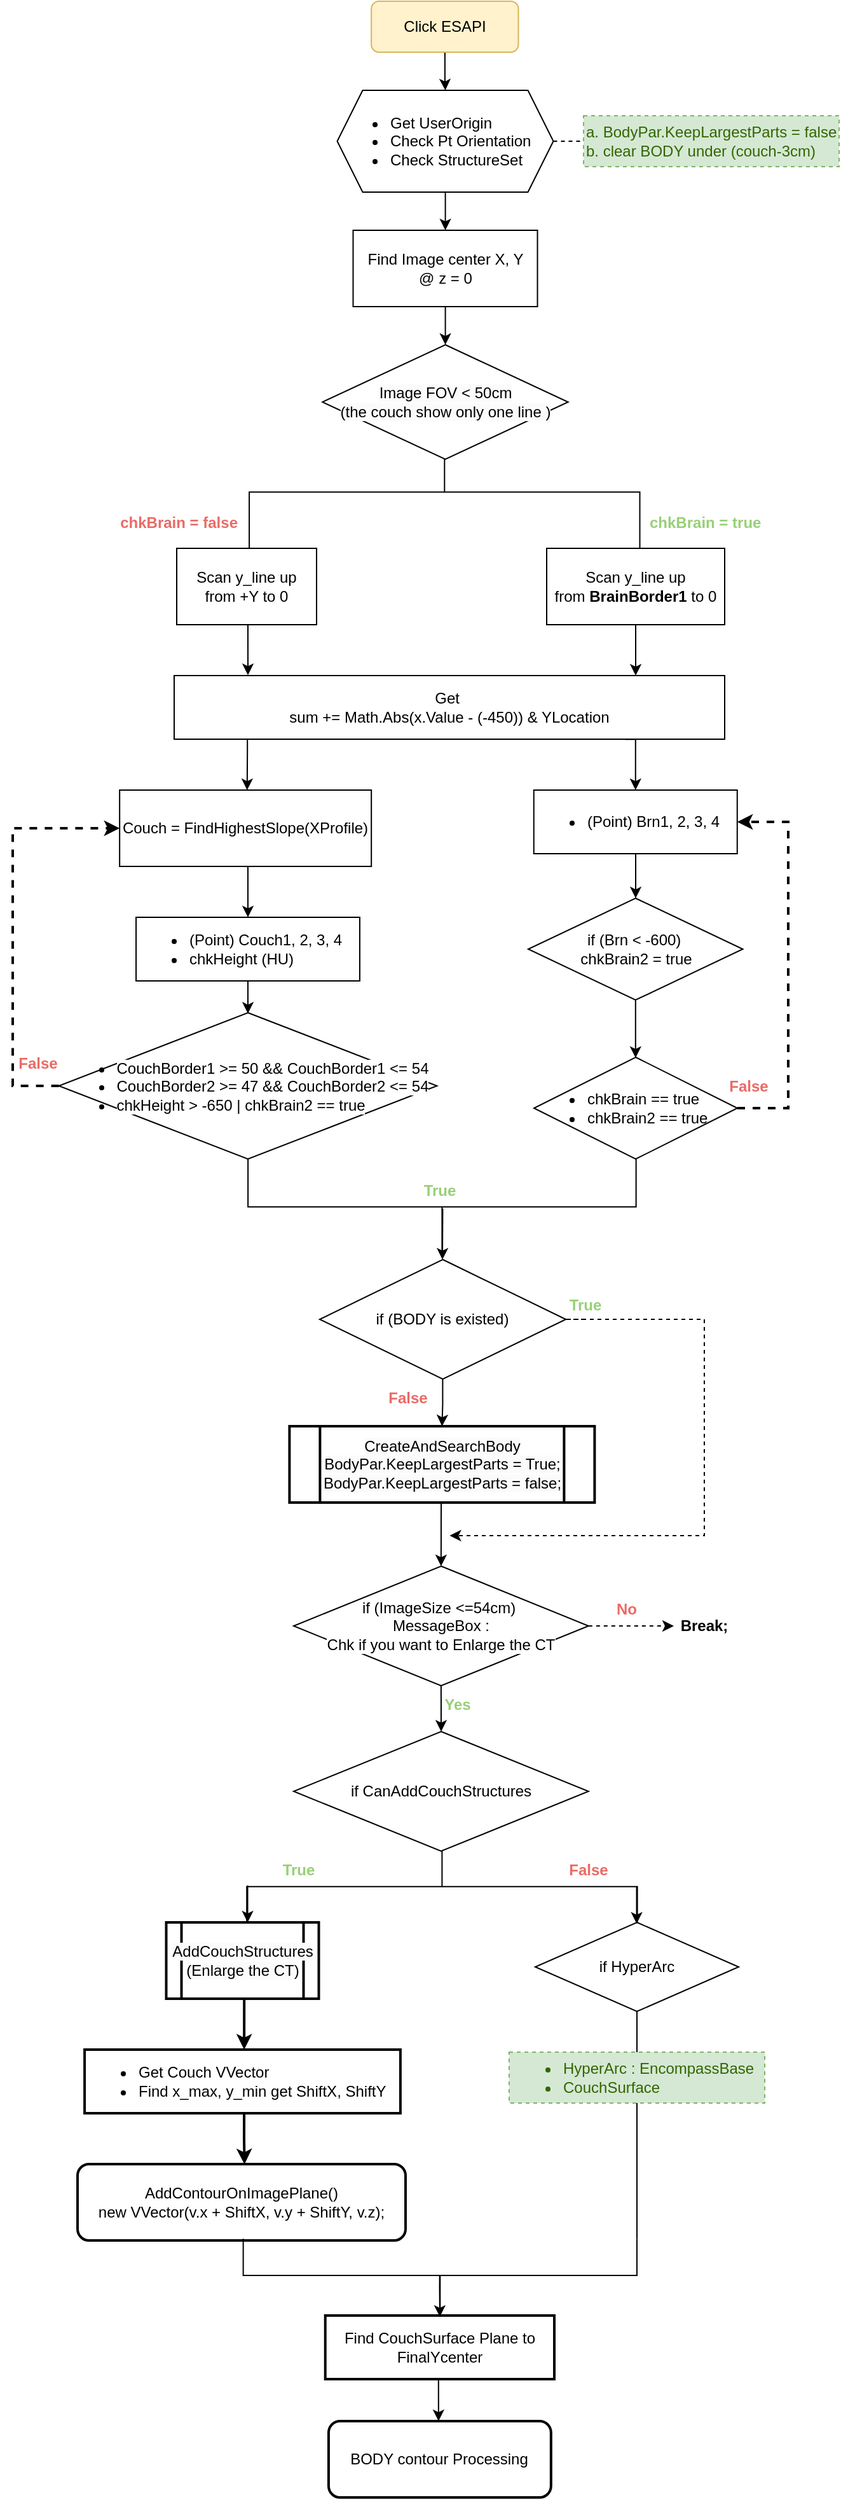 <mxfile version="21.5.0" type="github">
  <diagram name="第 1 页" id="x1ljfz-qSG_obq4z1dJh">
    <mxGraphModel dx="883" dy="1272" grid="1" gridSize="10" guides="1" tooltips="1" connect="1" arrows="1" fold="1" page="1" pageScale="1" pageWidth="827" pageHeight="1169" math="0" shadow="0">
      <root>
        <mxCell id="0" />
        <mxCell id="1" parent="0" />
        <mxCell id="LTVYAx_PnS-_SqXySAhT-7" value="" style="edgeStyle=orthogonalEdgeStyle;rounded=0;orthogonalLoop=1;jettySize=auto;html=1;" parent="1" source="LTVYAx_PnS-_SqXySAhT-5" target="LTVYAx_PnS-_SqXySAhT-6" edge="1">
          <mxGeometry relative="1" as="geometry" />
        </mxCell>
        <mxCell id="LTVYAx_PnS-_SqXySAhT-5" value="&lt;ul&gt;&lt;li&gt;Get UserOrigin&lt;/li&gt;&lt;li style=&quot;&quot;&gt;Check Pt Orientation&lt;/li&gt;&lt;li style=&quot;&quot;&gt;Check StructureSet&amp;nbsp;&lt;/li&gt;&lt;/ul&gt;" style="shape=hexagon;perimeter=hexagonPerimeter2;whiteSpace=wrap;html=1;fixedSize=1;align=left;" parent="1" vertex="1">
          <mxGeometry x="325.25" y="160" width="170" height="80" as="geometry" />
        </mxCell>
        <mxCell id="LTVYAx_PnS-_SqXySAhT-42" value="" style="edgeStyle=orthogonalEdgeStyle;rounded=0;orthogonalLoop=1;jettySize=auto;html=1;" parent="1" source="LTVYAx_PnS-_SqXySAhT-6" target="LTVYAx_PnS-_SqXySAhT-41" edge="1">
          <mxGeometry relative="1" as="geometry" />
        </mxCell>
        <mxCell id="LTVYAx_PnS-_SqXySAhT-6" value="Find Image center X, Y &lt;br&gt;@ z = 0" style="whiteSpace=wrap;html=1;align=center;" parent="1" vertex="1">
          <mxGeometry x="337.75" y="270" width="145" height="60" as="geometry" />
        </mxCell>
        <mxCell id="LTVYAx_PnS-_SqXySAhT-11" value="" style="strokeWidth=1;html=1;shape=mxgraph.flowchart.annotation_2;align=left;labelPosition=right;pointerEvents=1;rotation=90;" parent="1" vertex="1">
          <mxGeometry x="353.72" y="322.21" width="111.87" height="307.19" as="geometry" />
        </mxCell>
        <mxCell id="LTVYAx_PnS-_SqXySAhT-20" value="" style="edgeStyle=orthogonalEdgeStyle;rounded=0;orthogonalLoop=1;jettySize=auto;html=1;entryX=0.134;entryY=-0.008;entryDx=0;entryDy=0;entryPerimeter=0;exitX=0.533;exitY=0.99;exitDx=0;exitDy=0;exitPerimeter=0;" parent="1" source="LTVYAx_PnS-_SqXySAhT-14" target="LTVYAx_PnS-_SqXySAhT-19" edge="1">
          <mxGeometry relative="1" as="geometry">
            <mxPoint x="258" y="580" as="sourcePoint" />
            <mxPoint x="257.76" y="622.16" as="targetPoint" />
            <Array as="points">
              <mxPoint x="255" y="579" />
            </Array>
          </mxGeometry>
        </mxCell>
        <mxCell id="LTVYAx_PnS-_SqXySAhT-14" value="Scan y_line up &lt;br&gt;from +Y to 0" style="rounded=0;whiteSpace=wrap;html=1;" parent="1" vertex="1">
          <mxGeometry x="199" y="520" width="110" height="60" as="geometry" />
        </mxCell>
        <mxCell id="LTVYAx_PnS-_SqXySAhT-16" value="chkBrain = true" style="text;whiteSpace=wrap;html=1;fontColor=#97D077;fontStyle=1" parent="1" vertex="1">
          <mxGeometry x="569" y="486" width="110" height="20" as="geometry" />
        </mxCell>
        <mxCell id="LTVYAx_PnS-_SqXySAhT-17" value="chkBrain = false" style="text;whiteSpace=wrap;html=1;align=right;fontColor=#EA6B66;fontStyle=1" parent="1" vertex="1">
          <mxGeometry x="149" y="486" width="100" height="20" as="geometry" />
        </mxCell>
        <mxCell id="LTVYAx_PnS-_SqXySAhT-27" value="" style="edgeStyle=orthogonalEdgeStyle;rounded=0;orthogonalLoop=1;jettySize=auto;html=1;exitX=0.551;exitY=1;exitDx=0;exitDy=0;exitPerimeter=0;" parent="1" source="LTVYAx_PnS-_SqXySAhT-18" target="LTVYAx_PnS-_SqXySAhT-19" edge="1">
          <mxGeometry relative="1" as="geometry">
            <mxPoint x="560" y="580" as="sourcePoint" />
            <mxPoint x="560" y="620" as="targetPoint" />
            <Array as="points">
              <mxPoint x="560" y="580" />
            </Array>
          </mxGeometry>
        </mxCell>
        <mxCell id="LTVYAx_PnS-_SqXySAhT-18" value="Scan y_line up &lt;br&gt;from &lt;b&gt;BrainBorder1&lt;/b&gt; to 0" style="rounded=0;whiteSpace=wrap;html=1;" parent="1" vertex="1">
          <mxGeometry x="490" y="520" width="140" height="60" as="geometry" />
        </mxCell>
        <mxCell id="LTVYAx_PnS-_SqXySAhT-29" value="" style="edgeStyle=orthogonalEdgeStyle;rounded=0;orthogonalLoop=1;jettySize=auto;html=1;exitX=0.133;exitY=0.998;exitDx=0;exitDy=0;exitPerimeter=0;entryX=0.31;entryY=0;entryDx=0;entryDy=0;entryPerimeter=0;" parent="1" source="LTVYAx_PnS-_SqXySAhT-19" edge="1">
          <mxGeometry relative="1" as="geometry">
            <mxPoint x="251.48" y="678.8" as="sourcePoint" />
            <mxPoint x="254.38" y="710" as="targetPoint" />
            <Array as="points">
              <mxPoint x="255" y="679" />
              <mxPoint x="254" y="679" />
            </Array>
          </mxGeometry>
        </mxCell>
        <mxCell id="LTVYAx_PnS-_SqXySAhT-71" style="edgeStyle=orthogonalEdgeStyle;rounded=0;orthogonalLoop=1;jettySize=auto;html=1;entryX=0.5;entryY=0;entryDx=0;entryDy=0;exitX=0.819;exitY=1.002;exitDx=0;exitDy=0;exitPerimeter=0;" parent="1" source="LTVYAx_PnS-_SqXySAhT-19" target="LTVYAx_PnS-_SqXySAhT-54" edge="1">
          <mxGeometry relative="1" as="geometry">
            <mxPoint x="539" y="680" as="sourcePoint" />
            <mxPoint x="525.92" y="709.2" as="targetPoint" />
            <Array as="points">
              <mxPoint x="560" y="670" />
            </Array>
          </mxGeometry>
        </mxCell>
        <mxCell id="LTVYAx_PnS-_SqXySAhT-19" value="Get&amp;nbsp;&lt;br&gt;sum += Math.Abs(x.Value - (-450)) &amp;amp; YLocation" style="rounded=0;whiteSpace=wrap;html=1;" parent="1" vertex="1">
          <mxGeometry x="197" y="620" width="433" height="50" as="geometry" />
        </mxCell>
        <mxCell id="LTVYAx_PnS-_SqXySAhT-31" value="" style="strokeWidth=1;html=1;shape=mxgraph.flowchart.annotation_2;align=left;labelPosition=right;pointerEvents=1;rotation=-90;" parent="1" vertex="1">
          <mxGeometry x="368.24" y="885" width="78.91" height="305.25" as="geometry" />
        </mxCell>
        <mxCell id="LTVYAx_PnS-_SqXySAhT-70" value="" style="edgeStyle=orthogonalEdgeStyle;rounded=0;orthogonalLoop=1;jettySize=auto;html=1;" parent="1" edge="1">
          <mxGeometry relative="1" as="geometry">
            <mxPoint x="255" y="860" as="sourcePoint" />
            <mxPoint x="255" y="885.654" as="targetPoint" />
            <Array as="points">
              <mxPoint x="255" y="870" />
              <mxPoint x="255" y="870" />
            </Array>
          </mxGeometry>
        </mxCell>
        <mxCell id="LTVYAx_PnS-_SqXySAhT-37" value="&lt;ul&gt;&lt;li&gt;(Point) Couch1, 2, 3, 4&amp;nbsp;&lt;/li&gt;&lt;li&gt;chkHeight (HU)&lt;/li&gt;&lt;/ul&gt;" style="rounded=0;whiteSpace=wrap;html=1;align=left;" parent="1" vertex="1">
          <mxGeometry x="167.03" y="810" width="175.94" height="50" as="geometry" />
        </mxCell>
        <mxCell id="LTVYAx_PnS-_SqXySAhT-41" value="&lt;span style=&quot;color: rgb(0, 0, 0); font-family: Helvetica; font-size: 12px; font-style: normal; font-variant-ligatures: normal; font-variant-caps: normal; font-weight: 400; letter-spacing: normal; orphans: 2; text-align: left; text-indent: 0px; text-transform: none; widows: 2; word-spacing: 0px; -webkit-text-stroke-width: 0px; background-color: rgb(251, 251, 251); text-decoration-thickness: initial; text-decoration-style: initial; text-decoration-color: initial; float: none; display: inline !important;&quot;&gt;Image FOV &amp;lt; 50cm&lt;/span&gt;&lt;br style=&quot;border-color: var(--border-color); color: rgb(0, 0, 0); font-family: Helvetica; font-size: 12px; font-style: normal; font-variant-ligatures: normal; font-variant-caps: normal; font-weight: 400; letter-spacing: normal; orphans: 2; text-align: left; text-indent: 0px; text-transform: none; widows: 2; word-spacing: 0px; -webkit-text-stroke-width: 0px; background-color: rgb(251, 251, 251); text-decoration-thickness: initial; text-decoration-style: initial; text-decoration-color: initial;&quot;&gt;&lt;span style=&quot;color: rgb(0, 0, 0); font-family: Helvetica; font-size: 12px; font-style: normal; font-variant-ligatures: normal; font-variant-caps: normal; font-weight: 400; letter-spacing: normal; orphans: 2; text-align: left; text-indent: 0px; text-transform: none; widows: 2; word-spacing: 0px; -webkit-text-stroke-width: 0px; background-color: rgb(251, 251, 251); text-decoration-thickness: initial; text-decoration-style: initial; text-decoration-color: initial; float: none; display: inline !important;&quot;&gt;(the couch show only one line )&lt;/span&gt;" style="rhombus;whiteSpace=wrap;html=1;" parent="1" vertex="1">
          <mxGeometry x="313.66" y="360" width="193.19" height="90" as="geometry" />
        </mxCell>
        <mxCell id="LTVYAx_PnS-_SqXySAhT-68" value="" style="edgeStyle=orthogonalEdgeStyle;rounded=0;orthogonalLoop=1;jettySize=auto;html=1;" parent="1" edge="1">
          <mxGeometry relative="1" as="geometry">
            <Array as="points">
              <mxPoint x="560" y="890" />
              <mxPoint x="560" y="890" />
            </Array>
            <mxPoint x="559.907" y="874.992" as="sourcePoint" />
            <mxPoint x="559.907" y="920.453" as="targetPoint" />
          </mxGeometry>
        </mxCell>
        <mxCell id="LTVYAx_PnS-_SqXySAhT-43" value="if (Brn &amp;lt; -600)&amp;nbsp; &lt;br&gt;chkBrain2 = true" style="rhombus;whiteSpace=wrap;html=1;align=center;rounded=0;verticalAlign=middle;" parent="1" vertex="1">
          <mxGeometry x="475.5" y="795" width="168.75" height="80" as="geometry" />
        </mxCell>
        <mxCell id="LTVYAx_PnS-_SqXySAhT-55" value="" style="edgeStyle=orthogonalEdgeStyle;rounded=0;orthogonalLoop=1;jettySize=auto;html=1;" parent="1" edge="1">
          <mxGeometry relative="1" as="geometry">
            <mxPoint x="255.0" y="770" as="sourcePoint" />
            <mxPoint x="255.0" y="810" as="targetPoint" />
            <Array as="points">
              <mxPoint x="255" y="800" />
              <mxPoint x="255" y="800" />
            </Array>
          </mxGeometry>
        </mxCell>
        <mxCell id="LTVYAx_PnS-_SqXySAhT-28" value="Couch = FindHighestSlope(XProfile)" style="whiteSpace=wrap;html=1;rounded=0;" parent="1" vertex="1">
          <mxGeometry x="154.09" y="710" width="198" height="60" as="geometry" />
        </mxCell>
        <mxCell id="LTVYAx_PnS-_SqXySAhT-80" style="edgeStyle=orthogonalEdgeStyle;rounded=0;orthogonalLoop=1;jettySize=auto;html=1;entryX=0;entryY=0.5;entryDx=0;entryDy=0;dashed=1;strokeWidth=2;" parent="1" source="LTVYAx_PnS-_SqXySAhT-46" target="LTVYAx_PnS-_SqXySAhT-28" edge="1">
          <mxGeometry relative="1" as="geometry">
            <Array as="points">
              <mxPoint x="70" y="942" />
              <mxPoint x="70" y="740" />
            </Array>
          </mxGeometry>
        </mxCell>
        <mxCell id="LTVYAx_PnS-_SqXySAhT-46" value="&lt;div style=&quot;text-align: left;&quot;&gt;&lt;ul&gt;&lt;li&gt;&lt;span style=&quot;background-color: rgb(255, 255, 255);&quot;&gt;CouchBorder1 &amp;gt;= 50 &amp;amp;&amp;amp; CouchBorder1 &amp;lt;= 54&lt;/span&gt;&lt;/li&gt;&lt;li&gt;&lt;span style=&quot;background-color: rgb(255, 255, 255);&quot;&gt;CouchBorder2 &amp;gt;= 47 &amp;amp;&amp;amp; CouchBorder2 &amp;lt;= 54&lt;br&gt;&lt;/span&gt;&lt;/li&gt;&lt;li&gt;&lt;span style=&quot;background-color: rgb(255, 255, 255);&quot;&gt;chkHeight &amp;gt; -650 | chkBrain2 == true&lt;/span&gt;&lt;/li&gt;&lt;/ul&gt;&lt;/div&gt;" style="rhombus;whiteSpace=wrap;html=1;rounded=0;" parent="1" vertex="1">
          <mxGeometry x="106.31" y="885" width="297.38" height="115" as="geometry" />
        </mxCell>
        <mxCell id="p7OBAl8m0kmdlYUJRd6V-2" style="edgeStyle=orthogonalEdgeStyle;rounded=0;orthogonalLoop=1;jettySize=auto;html=1;strokeWidth=2;" parent="1" edge="1">
          <mxGeometry relative="1" as="geometry">
            <mxPoint x="252.06" y="1700" as="targetPoint" />
            <mxPoint x="248.2" y="1655" as="sourcePoint" />
            <Array as="points">
              <mxPoint x="252.06" y="1655" />
            </Array>
          </mxGeometry>
        </mxCell>
        <mxCell id="LTVYAx_PnS-_SqXySAhT-69" value="" style="edgeStyle=orthogonalEdgeStyle;rounded=0;orthogonalLoop=1;jettySize=auto;html=1;" parent="1" edge="1">
          <mxGeometry relative="1" as="geometry">
            <Array as="points">
              <mxPoint x="560" y="770" />
              <mxPoint x="560" y="770" />
            </Array>
            <mxPoint x="560" y="760" as="sourcePoint" />
            <mxPoint x="560" y="795.044" as="targetPoint" />
          </mxGeometry>
        </mxCell>
        <mxCell id="LTVYAx_PnS-_SqXySAhT-54" value="&lt;ul&gt;&lt;li&gt;(Point)&amp;nbsp;Brn1, 2, 3, 4&amp;nbsp;&lt;/li&gt;&lt;/ul&gt;" style="rounded=0;whiteSpace=wrap;html=1;align=left;" parent="1" vertex="1">
          <mxGeometry x="479.88" y="710" width="160" height="50" as="geometry" />
        </mxCell>
        <mxCell id="LTVYAx_PnS-_SqXySAhT-73" style="edgeStyle=orthogonalEdgeStyle;rounded=0;orthogonalLoop=1;jettySize=auto;html=1;entryX=1;entryY=0.5;entryDx=0;entryDy=0;dashed=1;strokeWidth=2;" parent="1" source="LTVYAx_PnS-_SqXySAhT-67" target="LTVYAx_PnS-_SqXySAhT-54" edge="1">
          <mxGeometry relative="1" as="geometry">
            <mxPoint x="720" y="730" as="targetPoint" />
            <Array as="points">
              <mxPoint x="680" y="960" />
              <mxPoint x="680" y="735" />
            </Array>
          </mxGeometry>
        </mxCell>
        <mxCell id="LTVYAx_PnS-_SqXySAhT-67" value="&lt;ul&gt;&lt;li&gt;&lt;span style=&quot;background-color: initial;&quot;&gt;chkBrain == true&lt;/span&gt;&lt;/li&gt;&lt;li&gt;chkBrain2 == true&lt;/li&gt;&lt;/ul&gt;" style="rhombus;whiteSpace=wrap;html=1;rounded=0;align=left;" parent="1" vertex="1">
          <mxGeometry x="480" y="920" width="160" height="80" as="geometry" />
        </mxCell>
        <mxCell id="p7OBAl8m0kmdlYUJRd6V-9" style="edgeStyle=orthogonalEdgeStyle;rounded=0;orthogonalLoop=1;jettySize=auto;html=1;entryX=0.493;entryY=0.002;entryDx=0;entryDy=0;entryPerimeter=0;strokeWidth=2;" parent="1" edge="1">
          <mxGeometry relative="1" as="geometry">
            <mxPoint x="252.034" y="1750" as="sourcePoint" />
            <mxPoint x="252.29" y="1790.12" as="targetPoint" />
            <Array as="points">
              <mxPoint x="252.06" y="1770" />
              <mxPoint x="252.06" y="1770" />
            </Array>
          </mxGeometry>
        </mxCell>
        <mxCell id="p7OBAl8m0kmdlYUJRd6V-3" value="&lt;ul&gt;&lt;li style=&quot;&quot;&gt;Get Couch VVector&lt;/li&gt;&lt;li style=&quot;&quot;&gt;Find x_max, y_min get ShiftX, ShiftY&lt;/li&gt;&lt;/ul&gt;" style="rounded=0;whiteSpace=wrap;html=1;align=left;strokeWidth=2;" parent="1" vertex="1">
          <mxGeometry x="126.55" y="1700" width="248.4" height="50" as="geometry" />
        </mxCell>
        <mxCell id="p7OBAl8m0kmdlYUJRd6V-6" value="&lt;span style=&quot;color: rgb(0, 0, 0); font-family: Helvetica; font-size: 12px; font-style: normal; font-variant-ligatures: normal; font-variant-caps: normal; font-weight: 400; letter-spacing: normal; orphans: 2; text-align: center; text-indent: 0px; text-transform: none; widows: 2; word-spacing: 0px; -webkit-text-stroke-width: 0px; background-color: rgb(251, 251, 251); text-decoration-thickness: initial; text-decoration-style: initial; text-decoration-color: initial; float: none; display: inline !important;&quot;&gt;AddCouchStructures&lt;br&gt;(Enlarge the CT)&lt;br&gt;&lt;/span&gt;" style="shape=process;whiteSpace=wrap;html=1;backgroundOutline=1;strokeWidth=2;" parent="1" vertex="1">
          <mxGeometry x="190.75" y="1600" width="120" height="60" as="geometry" />
        </mxCell>
        <mxCell id="p7OBAl8m0kmdlYUJRd6V-7" value="AddContourOnImagePlane() &lt;br&gt;new VVector(v.x + ShiftX, v.y + ShiftY, v.z);" style="rounded=1;whiteSpace=wrap;html=1;strokeWidth=2;" parent="1" vertex="1">
          <mxGeometry x="121" y="1790" width="258" height="60" as="geometry" />
        </mxCell>
        <mxCell id="p7OBAl8m0kmdlYUJRd6V-11" value="" style="edgeStyle=orthogonalEdgeStyle;rounded=0;orthogonalLoop=1;jettySize=auto;html=1;" parent="1" source="p7OBAl8m0kmdlYUJRd6V-10" target="LTVYAx_PnS-_SqXySAhT-5" edge="1">
          <mxGeometry relative="1" as="geometry" />
        </mxCell>
        <mxCell id="p7OBAl8m0kmdlYUJRd6V-10" value="Click ESAPI" style="rounded=1;whiteSpace=wrap;html=1;fillColor=#fff2cc;strokeColor=#d6b656;" parent="1" vertex="1">
          <mxGeometry x="352.09" y="90" width="115.66" height="40" as="geometry" />
        </mxCell>
        <mxCell id="p7OBAl8m0kmdlYUJRd6V-12" value="True" style="text;html=1;strokeColor=none;fillColor=none;align=center;verticalAlign=middle;whiteSpace=wrap;rounded=0;fontColor=#97D077;fontStyle=1" parent="1" vertex="1">
          <mxGeometry x="375.94" y="1010" width="60" height="30" as="geometry" />
        </mxCell>
        <mxCell id="p7OBAl8m0kmdlYUJRd6V-13" value="False" style="text;html=1;strokeColor=none;fillColor=none;align=center;verticalAlign=middle;whiteSpace=wrap;rounded=0;fontColor=#EA6B66;fontStyle=1" parent="1" vertex="1">
          <mxGeometry x="619" y="927.5" width="60" height="30" as="geometry" />
        </mxCell>
        <mxCell id="p7OBAl8m0kmdlYUJRd6V-14" value="False" style="text;html=1;strokeColor=none;fillColor=none;align=center;verticalAlign=middle;whiteSpace=wrap;rounded=0;fontColor=#EA6B66;fontStyle=1" parent="1" vertex="1">
          <mxGeometry x="60" y="910" width="60" height="30" as="geometry" />
        </mxCell>
        <mxCell id="7x6FABwZxnRr2V_j7CdN-1" style="edgeStyle=orthogonalEdgeStyle;rounded=0;orthogonalLoop=1;jettySize=auto;html=1;dashed=1;startArrow=none;startFill=0;endArrow=none;endFill=0;strokeWidth=1;" parent="1" edge="1">
          <mxGeometry relative="1" as="geometry">
            <mxPoint x="520" y="200" as="targetPoint" />
            <mxPoint x="495.25" y="200" as="sourcePoint" />
          </mxGeometry>
        </mxCell>
        <mxCell id="7x6FABwZxnRr2V_j7CdN-2" value="&lt;span style=&quot;background-color: initial;&quot;&gt;a. BodyPar.KeepLargestParts = false&lt;/span&gt;&lt;br&gt;&lt;span style=&quot;background-color: initial;&quot;&gt;b. clear BODY under (couch-3cm)&amp;nbsp;&lt;/span&gt;" style="rounded=0;whiteSpace=wrap;html=1;dashed=1;strokeWidth=1;align=left;fillColor=#d5e8d4;strokeColor=#82b366;fontColor=#336600;" parent="1" vertex="1">
          <mxGeometry x="519" y="180" width="201" height="40" as="geometry" />
        </mxCell>
        <mxCell id="4svMNwHMsA5PGAplz-GQ-5" value="True" style="text;html=1;strokeColor=none;fillColor=none;align=center;verticalAlign=middle;whiteSpace=wrap;rounded=0;fontColor=#97D077;fontStyle=1" vertex="1" parent="1">
          <mxGeometry x="474.75" y="1100" width="91" height="30" as="geometry" />
        </mxCell>
        <mxCell id="4svMNwHMsA5PGAplz-GQ-6" value="False" style="text;html=1;strokeColor=none;fillColor=none;align=center;verticalAlign=middle;whiteSpace=wrap;rounded=0;fontColor=#EA6B66;fontStyle=1" vertex="1" parent="1">
          <mxGeometry x="325.82" y="1173" width="110.12" height="30" as="geometry" />
        </mxCell>
        <mxCell id="4svMNwHMsA5PGAplz-GQ-9" value="" style="endArrow=classic;html=1;rounded=0;" edge="1" parent="1">
          <mxGeometry width="50" height="50" relative="1" as="geometry">
            <mxPoint x="408.2" y="1039" as="sourcePoint" />
            <mxPoint x="408" y="1079" as="targetPoint" />
          </mxGeometry>
        </mxCell>
        <mxCell id="4svMNwHMsA5PGAplz-GQ-10" value="&lt;span style=&quot;orphans: 2; text-align: center; text-indent: 0px; widows: 2; background-color: rgb(251, 251, 251); text-decoration-thickness: initial; text-decoration-style: initial; text-decoration-color: initial; float: none; display: inline !important;&quot;&gt;CreateAndSearchBody&lt;br&gt;BodyPar.KeepLargestParts = True;&lt;br&gt;BodyPar.KeepLargestParts = false;&lt;br&gt;&lt;/span&gt;" style="shape=process;whiteSpace=wrap;html=1;backgroundOutline=1;strokeWidth=2;" vertex="1" parent="1">
          <mxGeometry x="287.7" y="1210" width="240" height="60" as="geometry" />
        </mxCell>
        <mxCell id="4svMNwHMsA5PGAplz-GQ-20" value="&lt;span style=&quot;background-color: rgb(255, 255, 255);&quot;&gt;if (ImageSize &amp;lt;=54cm)&amp;nbsp; &lt;br&gt;MessageBox : &lt;br&gt;Chk if you want to Enlarge the CT&lt;/span&gt;" style="rhombus;whiteSpace=wrap;html=1;align=center;rounded=0;verticalAlign=middle;" vertex="1" parent="1">
          <mxGeometry x="290.97" y="1320" width="231.94" height="94" as="geometry" />
        </mxCell>
        <mxCell id="4svMNwHMsA5PGAplz-GQ-21" value="" style="endArrow=classic;html=1;rounded=0;exitX=1;exitY=0.5;exitDx=0;exitDy=0;dashed=1;" edge="1" parent="1">
          <mxGeometry width="50" height="50" relative="1" as="geometry">
            <mxPoint x="522.91" y="1367" as="sourcePoint" />
            <mxPoint x="590" y="1367" as="targetPoint" />
          </mxGeometry>
        </mxCell>
        <mxCell id="4svMNwHMsA5PGAplz-GQ-22" value="No" style="text;html=1;strokeColor=none;fillColor=none;align=center;verticalAlign=middle;whiteSpace=wrap;rounded=0;fontColor=#EA6B66;fontStyle=1" vertex="1" parent="1">
          <mxGeometry x="522.91" y="1339.23" width="60" height="30" as="geometry" />
        </mxCell>
        <mxCell id="4svMNwHMsA5PGAplz-GQ-23" value="&lt;font color=&quot;#000000&quot;&gt;Break;&lt;/font&gt;" style="text;html=1;strokeColor=none;fillColor=none;align=center;verticalAlign=middle;whiteSpace=wrap;rounded=0;fontColor=#EA6B66;fontStyle=1" vertex="1" parent="1">
          <mxGeometry x="584.25" y="1352" width="60" height="30" as="geometry" />
        </mxCell>
        <mxCell id="4svMNwHMsA5PGAplz-GQ-27" value="" style="endArrow=classic;html=1;rounded=0;entryX=0.5;entryY=0;entryDx=0;entryDy=0;" edge="1" parent="1" target="4svMNwHMsA5PGAplz-GQ-20">
          <mxGeometry width="50" height="50" relative="1" as="geometry">
            <mxPoint x="407" y="1270" as="sourcePoint" />
            <mxPoint x="407" y="1297" as="targetPoint" />
          </mxGeometry>
        </mxCell>
        <mxCell id="4svMNwHMsA5PGAplz-GQ-28" value="" style="endArrow=classic;html=1;rounded=0;exitX=0.5;exitY=1;exitDx=0;exitDy=0;" edge="1" parent="1" source="4svMNwHMsA5PGAplz-GQ-20">
          <mxGeometry width="50" height="50" relative="1" as="geometry">
            <mxPoint x="380" y="1420" as="sourcePoint" />
            <mxPoint x="407" y="1450" as="targetPoint" />
          </mxGeometry>
        </mxCell>
        <mxCell id="4svMNwHMsA5PGAplz-GQ-30" value="&lt;font color=&quot;#97d077&quot;&gt;Yes&lt;/font&gt;" style="text;html=1;strokeColor=none;fillColor=none;align=center;verticalAlign=middle;whiteSpace=wrap;rounded=0;fontColor=#EA6B66;fontStyle=1" vertex="1" parent="1">
          <mxGeometry x="390.0" y="1414.13" width="60" height="30" as="geometry" />
        </mxCell>
        <mxCell id="4svMNwHMsA5PGAplz-GQ-31" value="&lt;span style=&quot;background-color: rgb(255, 255, 255);&quot;&gt;if&amp;nbsp;&lt;/span&gt;CanAddCouchStructures" style="rhombus;whiteSpace=wrap;html=1;align=center;rounded=0;verticalAlign=middle;" vertex="1" parent="1">
          <mxGeometry x="290.97" y="1450" width="231.94" height="94" as="geometry" />
        </mxCell>
        <mxCell id="4svMNwHMsA5PGAplz-GQ-35" style="edgeStyle=orthogonalEdgeStyle;rounded=0;orthogonalLoop=1;jettySize=auto;html=1;dashed=1;strokeWidth=1;" edge="1" parent="1">
          <mxGeometry relative="1" as="geometry">
            <mxPoint x="413.69" y="1296" as="targetPoint" />
            <Array as="points">
              <mxPoint x="417" y="1126" />
              <mxPoint x="614" y="1126" />
              <mxPoint x="614" y="1296" />
            </Array>
            <mxPoint x="520" y="1126" as="sourcePoint" />
          </mxGeometry>
        </mxCell>
        <mxCell id="4svMNwHMsA5PGAplz-GQ-39" value="" style="edgeStyle=orthogonalEdgeStyle;rounded=0;orthogonalLoop=1;jettySize=auto;html=1;" edge="1" parent="1" source="4svMNwHMsA5PGAplz-GQ-38" target="4svMNwHMsA5PGAplz-GQ-10">
          <mxGeometry relative="1" as="geometry" />
        </mxCell>
        <mxCell id="4svMNwHMsA5PGAplz-GQ-38" value="&lt;span style=&quot;background-color: rgb(255, 255, 255);&quot;&gt;if (BODY is existed)&lt;/span&gt;" style="rhombus;whiteSpace=wrap;html=1;align=center;rounded=0;verticalAlign=middle;" vertex="1" parent="1">
          <mxGeometry x="311.44" y="1079" width="193.63" height="94" as="geometry" />
        </mxCell>
        <mxCell id="4svMNwHMsA5PGAplz-GQ-40" value="" style="strokeWidth=1;html=1;shape=mxgraph.flowchart.annotation_2;align=left;labelPosition=right;pointerEvents=1;rotation=90;" vertex="1" parent="1">
          <mxGeometry x="379.49" y="1418.28" width="56.42" height="307.19" as="geometry" />
        </mxCell>
        <mxCell id="4svMNwHMsA5PGAplz-GQ-41" value="True" style="text;html=1;strokeColor=none;fillColor=none;align=center;verticalAlign=middle;whiteSpace=wrap;rounded=0;fontColor=#97D077;fontStyle=1" vertex="1" parent="1">
          <mxGeometry x="265.25" y="1544" width="60" height="30" as="geometry" />
        </mxCell>
        <mxCell id="4svMNwHMsA5PGAplz-GQ-42" value="False" style="text;html=1;strokeColor=none;fillColor=none;align=center;verticalAlign=middle;whiteSpace=wrap;rounded=0;fontColor=#EA6B66;fontStyle=1" vertex="1" parent="1">
          <mxGeometry x="467.75" y="1544" width="110.12" height="30" as="geometry" />
        </mxCell>
        <mxCell id="4svMNwHMsA5PGAplz-GQ-43" value="&lt;span style=&quot;background-color: rgb(255, 255, 255);&quot;&gt;if HyperArc&lt;/span&gt;" style="rhombus;whiteSpace=wrap;html=1;align=center;rounded=0;verticalAlign=middle;" vertex="1" parent="1">
          <mxGeometry x="481" y="1600" width="160" height="70" as="geometry" />
        </mxCell>
        <mxCell id="4svMNwHMsA5PGAplz-GQ-48" value="" style="strokeWidth=1;html=1;shape=mxgraph.flowchart.annotation_2;align=left;labelPosition=right;pointerEvents=1;rotation=-90;" vertex="1" parent="1">
          <mxGeometry x="377.2" y="1722.7" width="57.9" height="309.67" as="geometry" />
        </mxCell>
        <mxCell id="4svMNwHMsA5PGAplz-GQ-49" value="" style="endArrow=none;html=1;rounded=0;entryX=0.5;entryY=1;entryDx=0;entryDy=0;exitX=0.5;exitY=0;exitDx=0;exitDy=0;" edge="1" parent="1" source="4svMNwHMsA5PGAplz-GQ-60" target="4svMNwHMsA5PGAplz-GQ-43">
          <mxGeometry width="50" height="50" relative="1" as="geometry">
            <mxPoint x="340" y="1640" as="sourcePoint" />
            <mxPoint x="390" y="1590" as="targetPoint" />
          </mxGeometry>
        </mxCell>
        <mxCell id="4svMNwHMsA5PGAplz-GQ-52" style="edgeStyle=orthogonalEdgeStyle;rounded=0;orthogonalLoop=1;jettySize=auto;html=1;" edge="1" parent="1">
          <mxGeometry relative="1" as="geometry">
            <mxPoint x="404.94" y="1992" as="targetPoint" />
            <mxPoint x="404.917" y="1952" as="sourcePoint" />
            <Array as="points">
              <mxPoint x="405" y="1970" />
              <mxPoint x="405" y="1970" />
            </Array>
          </mxGeometry>
        </mxCell>
        <mxCell id="4svMNwHMsA5PGAplz-GQ-50" value="&lt;span style=&quot;background-color: initial;&quot;&gt;Find CouchSurface Plane to FinalYcenter&lt;/span&gt;" style="rounded=0;whiteSpace=wrap;html=1;align=center;strokeWidth=2;" vertex="1" parent="1">
          <mxGeometry x="315.86" y="1909" width="180.14" height="50" as="geometry" />
        </mxCell>
        <mxCell id="4svMNwHMsA5PGAplz-GQ-54" value="BODY contour Processing" style="rounded=1;whiteSpace=wrap;html=1;strokeWidth=2;" vertex="1" parent="1">
          <mxGeometry x="318.47" y="1992" width="174.94" height="60" as="geometry" />
        </mxCell>
        <mxCell id="4svMNwHMsA5PGAplz-GQ-55" value="" style="endArrow=classic;html=1;rounded=0;entryX=0.5;entryY=0;entryDx=0;entryDy=0;exitX=0.495;exitY=0.501;exitDx=0;exitDy=0;exitPerimeter=0;" edge="1" parent="1">
          <mxGeometry width="50" height="50" relative="1" as="geometry">
            <mxPoint x="254.77" y="1571" as="sourcePoint" />
            <mxPoint x="254.77" y="1600" as="targetPoint" />
          </mxGeometry>
        </mxCell>
        <mxCell id="4svMNwHMsA5PGAplz-GQ-56" value="" style="endArrow=classic;html=1;rounded=0;entryX=0.5;entryY=0;entryDx=0;entryDy=0;exitX=0.495;exitY=0.501;exitDx=0;exitDy=0;exitPerimeter=0;" edge="1" parent="1">
          <mxGeometry width="50" height="50" relative="1" as="geometry">
            <mxPoint x="560.77" y="1572" as="sourcePoint" />
            <mxPoint x="560.77" y="1601" as="targetPoint" />
          </mxGeometry>
        </mxCell>
        <mxCell id="4svMNwHMsA5PGAplz-GQ-57" style="edgeStyle=orthogonalEdgeStyle;rounded=0;orthogonalLoop=1;jettySize=auto;html=1;exitX=0.494;exitY=0.499;exitDx=0;exitDy=0;exitPerimeter=0;" edge="1" parent="1" source="4svMNwHMsA5PGAplz-GQ-48">
          <mxGeometry relative="1" as="geometry">
            <mxPoint x="405.97" y="1910" as="targetPoint" />
            <mxPoint x="406" y="1880" as="sourcePoint" />
            <Array as="points">
              <mxPoint x="406" y="1888" />
            </Array>
          </mxGeometry>
        </mxCell>
        <mxCell id="4svMNwHMsA5PGAplz-GQ-63" value="" style="endArrow=none;html=1;rounded=0;entryX=0.5;entryY=1;entryDx=0;entryDy=0;exitX=1;exitY=1;exitDx=0;exitDy=0;exitPerimeter=0;" edge="1" parent="1" source="4svMNwHMsA5PGAplz-GQ-48" target="4svMNwHMsA5PGAplz-GQ-60">
          <mxGeometry width="50" height="50" relative="1" as="geometry">
            <mxPoint x="561" y="1849" as="sourcePoint" />
            <mxPoint x="561" y="1670" as="targetPoint" />
          </mxGeometry>
        </mxCell>
        <mxCell id="4svMNwHMsA5PGAplz-GQ-60" value="&lt;ul&gt;&lt;li&gt;HyperArc :&amp;nbsp;EncompassBase&lt;/li&gt;&lt;li&gt;CouchSurface&lt;/li&gt;&lt;/ul&gt;" style="rounded=0;whiteSpace=wrap;html=1;dashed=1;strokeWidth=1;align=left;fillColor=#d5e8d4;strokeColor=#82b366;fontColor=#336600;" vertex="1" parent="1">
          <mxGeometry x="460.5" y="1702" width="201" height="40" as="geometry" />
        </mxCell>
      </root>
    </mxGraphModel>
  </diagram>
</mxfile>
